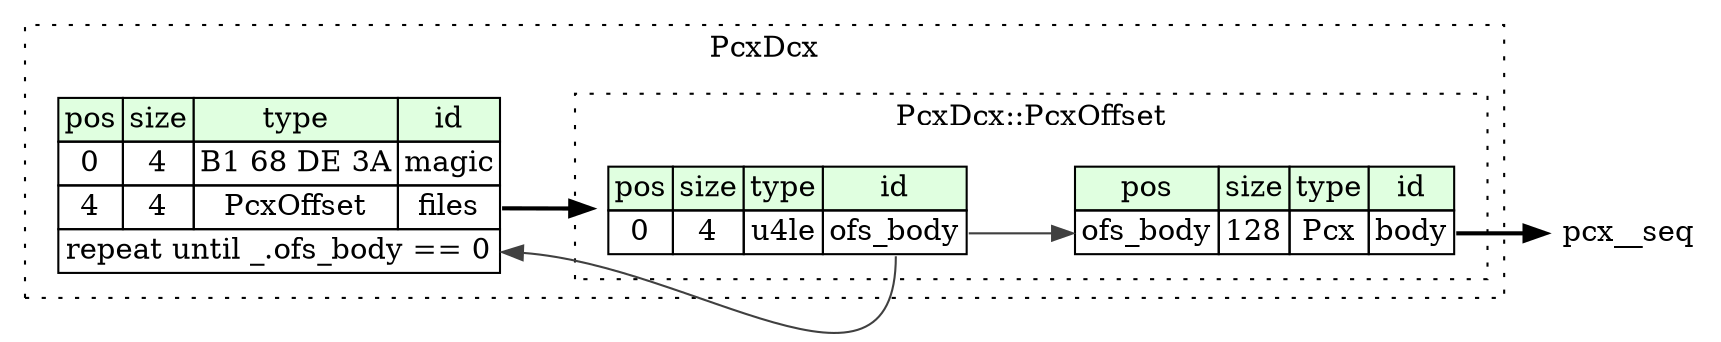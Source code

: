 digraph {
	rankdir=LR;
	node [shape=plaintext];
	subgraph cluster__pcx_dcx {
		label="PcxDcx";
		graph[style=dotted];

		pcx_dcx__seq [label=<<TABLE BORDER="0" CELLBORDER="1" CELLSPACING="0">
			<TR><TD BGCOLOR="#E0FFE0">pos</TD><TD BGCOLOR="#E0FFE0">size</TD><TD BGCOLOR="#E0FFE0">type</TD><TD BGCOLOR="#E0FFE0">id</TD></TR>
			<TR><TD PORT="magic_pos">0</TD><TD PORT="magic_size">4</TD><TD>B1 68 DE 3A</TD><TD PORT="magic_type">magic</TD></TR>
			<TR><TD PORT="files_pos">4</TD><TD PORT="files_size">4</TD><TD>PcxOffset</TD><TD PORT="files_type">files</TD></TR>
			<TR><TD COLSPAN="4" PORT="files__repeat">repeat until _.ofs_body == 0</TD></TR>
		</TABLE>>];
		subgraph cluster__pcx_offset {
			label="PcxDcx::PcxOffset";
			graph[style=dotted];

			pcx_offset__seq [label=<<TABLE BORDER="0" CELLBORDER="1" CELLSPACING="0">
				<TR><TD BGCOLOR="#E0FFE0">pos</TD><TD BGCOLOR="#E0FFE0">size</TD><TD BGCOLOR="#E0FFE0">type</TD><TD BGCOLOR="#E0FFE0">id</TD></TR>
				<TR><TD PORT="ofs_body_pos">0</TD><TD PORT="ofs_body_size">4</TD><TD>u4le</TD><TD PORT="ofs_body_type">ofs_body</TD></TR>
			</TABLE>>];
			pcx_offset__inst__body [label=<<TABLE BORDER="0" CELLBORDER="1" CELLSPACING="0">
				<TR><TD BGCOLOR="#E0FFE0">pos</TD><TD BGCOLOR="#E0FFE0">size</TD><TD BGCOLOR="#E0FFE0">type</TD><TD BGCOLOR="#E0FFE0">id</TD></TR>
				<TR><TD PORT="body_pos">ofs_body</TD><TD PORT="body_size">128</TD><TD>Pcx</TD><TD PORT="body_type">body</TD></TR>
			</TABLE>>];
		}
	}
	pcx_dcx__seq:files_type -> pcx_offset__seq [style=bold];
	pcx_offset__seq:ofs_body_type -> pcx_dcx__seq:files__repeat [color="#404040"];
	pcx_offset__seq:ofs_body_type -> pcx_offset__inst__body:body_pos [color="#404040"];
	pcx_offset__inst__body:body_type -> pcx__seq [style=bold];
}

